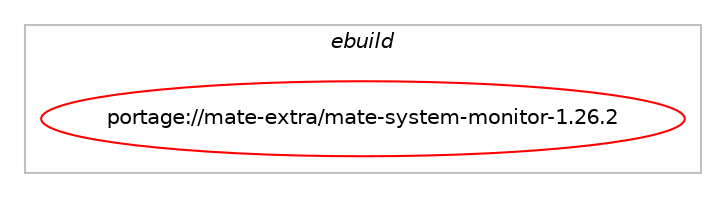 digraph prolog {

# *************
# Graph options
# *************

newrank=true;
concentrate=true;
compound=true;
graph [rankdir=LR,fontname=Helvetica,fontsize=10,ranksep=1.5];#, ranksep=2.5, nodesep=0.2];
edge  [arrowhead=vee];
node  [fontname=Helvetica,fontsize=10];

# **********
# The ebuild
# **********

subgraph cluster_leftcol {
color=gray;
label=<<i>ebuild</i>>;
id [label="portage://mate-extra/mate-system-monitor-1.26.2", color=red, width=4, href="../mate-extra/mate-system-monitor-1.26.2.svg"];
}

# ****************
# The dependencies
# ****************

subgraph cluster_midcol {
color=gray;
label=<<i>dependencies</i>>;
subgraph cluster_compile {
fillcolor="#eeeeee";
style=filled;
label=<<i>compile</i>>;
# *** BEGIN UNKNOWN DEPENDENCY TYPE (TODO) ***
# id -> equal(use_conditional_group(positive,elogind,portage://mate-extra/mate-system-monitor-1.26.2,[package_dependency(portage://mate-extra/mate-system-monitor-1.26.2,install,no,sys-auth,elogind,none,[,,],[],[])]))
# *** END UNKNOWN DEPENDENCY TYPE (TODO) ***

# *** BEGIN UNKNOWN DEPENDENCY TYPE (TODO) ***
# id -> equal(use_conditional_group(positive,systemd,portage://mate-extra/mate-system-monitor-1.26.2,[package_dependency(portage://mate-extra/mate-system-monitor-1.26.2,install,no,sys-apps,systemd,none,[,,],[],[])]))
# *** END UNKNOWN DEPENDENCY TYPE (TODO) ***

# *** BEGIN UNKNOWN DEPENDENCY TYPE (TODO) ***
# id -> equal(package_dependency(portage://mate-extra/mate-system-monitor-1.26.2,install,no,app-text,yelp-tools,none,[,,],[],[]))
# *** END UNKNOWN DEPENDENCY TYPE (TODO) ***

# *** BEGIN UNKNOWN DEPENDENCY TYPE (TODO) ***
# id -> equal(package_dependency(portage://mate-extra/mate-system-monitor-1.26.2,install,no,dev-build,autoconf,greaterequal,[2.63,,,2.63],any_different_slot,[]))
# *** END UNKNOWN DEPENDENCY TYPE (TODO) ***

# *** BEGIN UNKNOWN DEPENDENCY TYPE (TODO) ***
# id -> equal(package_dependency(portage://mate-extra/mate-system-monitor-1.26.2,install,no,dev-cpp,glibmm,greaterequal,[2.26,,,2.26],[slot(2)],[]))
# *** END UNKNOWN DEPENDENCY TYPE (TODO) ***

# *** BEGIN UNKNOWN DEPENDENCY TYPE (TODO) ***
# id -> equal(package_dependency(portage://mate-extra/mate-system-monitor-1.26.2,install,no,dev-cpp,gtkmm,greaterequal,[3.8,,,3.8],[slot(3.0)],[]))
# *** END UNKNOWN DEPENDENCY TYPE (TODO) ***

# *** BEGIN UNKNOWN DEPENDENCY TYPE (TODO) ***
# id -> equal(package_dependency(portage://mate-extra/mate-system-monitor-1.26.2,install,no,dev-libs,glib,greaterequal,[2.56,,,2.56],[slot(2)],[]))
# *** END UNKNOWN DEPENDENCY TYPE (TODO) ***

# *** BEGIN UNKNOWN DEPENDENCY TYPE (TODO) ***
# id -> equal(package_dependency(portage://mate-extra/mate-system-monitor-1.26.2,install,no,dev-libs,libsigc++,none,[,,],[slot(2)],[]))
# *** END UNKNOWN DEPENDENCY TYPE (TODO) ***

# *** BEGIN UNKNOWN DEPENDENCY TYPE (TODO) ***
# id -> equal(package_dependency(portage://mate-extra/mate-system-monitor-1.26.2,install,no,dev-libs,libxml2,greaterequal,[2,,,2],[slot(2)],[]))
# *** END UNKNOWN DEPENDENCY TYPE (TODO) ***

# *** BEGIN UNKNOWN DEPENDENCY TYPE (TODO) ***
# id -> equal(package_dependency(portage://mate-extra/mate-system-monitor-1.26.2,install,no,gnome-base,libgtop,greaterequal,[2.37.2,,,2.37.2],[slot(2),equal],[]))
# *** END UNKNOWN DEPENDENCY TYPE (TODO) ***

# *** BEGIN UNKNOWN DEPENDENCY TYPE (TODO) ***
# id -> equal(package_dependency(portage://mate-extra/mate-system-monitor-1.26.2,install,no,gnome-base,librsvg,greaterequal,[2.35,,,2.35],[slot(2)],[]))
# *** END UNKNOWN DEPENDENCY TYPE (TODO) ***

# *** BEGIN UNKNOWN DEPENDENCY TYPE (TODO) ***
# id -> equal(package_dependency(portage://mate-extra/mate-system-monitor-1.26.2,install,no,sys-devel,gettext,greaterequal,[0.19.8,,,0.19.8],[],[]))
# *** END UNKNOWN DEPENDENCY TYPE (TODO) ***

# *** BEGIN UNKNOWN DEPENDENCY TYPE (TODO) ***
# id -> equal(package_dependency(portage://mate-extra/mate-system-monitor-1.26.2,install,no,virtual,pkgconfig,none,[,,],[],[]))
# *** END UNKNOWN DEPENDENCY TYPE (TODO) ***

# *** BEGIN UNKNOWN DEPENDENCY TYPE (TODO) ***
# id -> equal(package_dependency(portage://mate-extra/mate-system-monitor-1.26.2,install,no,x11-libs,cairo,none,[,,],[],[]))
# *** END UNKNOWN DEPENDENCY TYPE (TODO) ***

# *** BEGIN UNKNOWN DEPENDENCY TYPE (TODO) ***
# id -> equal(package_dependency(portage://mate-extra/mate-system-monitor-1.26.2,install,no,x11-libs,gdk-pixbuf,none,[,,],[slot(2)],[]))
# *** END UNKNOWN DEPENDENCY TYPE (TODO) ***

# *** BEGIN UNKNOWN DEPENDENCY TYPE (TODO) ***
# id -> equal(package_dependency(portage://mate-extra/mate-system-monitor-1.26.2,install,no,x11-libs,gtk+,greaterequal,[3.22,,,3.22],[slot(3)],[]))
# *** END UNKNOWN DEPENDENCY TYPE (TODO) ***

# *** BEGIN UNKNOWN DEPENDENCY TYPE (TODO) ***
# id -> equal(package_dependency(portage://mate-extra/mate-system-monitor-1.26.2,install,no,x11-libs,libwnck,greaterequal,[3.0,,,3.0],[slot(3)],[]))
# *** END UNKNOWN DEPENDENCY TYPE (TODO) ***

}
subgraph cluster_compileandrun {
fillcolor="#eeeeee";
style=filled;
label=<<i>compile and run</i>>;
}
subgraph cluster_run {
fillcolor="#eeeeee";
style=filled;
label=<<i>run</i>>;
# *** BEGIN UNKNOWN DEPENDENCY TYPE (TODO) ***
# id -> equal(use_conditional_group(positive,elogind,portage://mate-extra/mate-system-monitor-1.26.2,[package_dependency(portage://mate-extra/mate-system-monitor-1.26.2,run,no,sys-auth,elogind,none,[,,],[],[])]))
# *** END UNKNOWN DEPENDENCY TYPE (TODO) ***

# *** BEGIN UNKNOWN DEPENDENCY TYPE (TODO) ***
# id -> equal(use_conditional_group(positive,systemd,portage://mate-extra/mate-system-monitor-1.26.2,[package_dependency(portage://mate-extra/mate-system-monitor-1.26.2,run,no,sys-apps,systemd,none,[,,],[],[])]))
# *** END UNKNOWN DEPENDENCY TYPE (TODO) ***

# *** BEGIN UNKNOWN DEPENDENCY TYPE (TODO) ***
# id -> equal(package_dependency(portage://mate-extra/mate-system-monitor-1.26.2,run,no,dev-cpp,glibmm,greaterequal,[2.26,,,2.26],[slot(2)],[]))
# *** END UNKNOWN DEPENDENCY TYPE (TODO) ***

# *** BEGIN UNKNOWN DEPENDENCY TYPE (TODO) ***
# id -> equal(package_dependency(portage://mate-extra/mate-system-monitor-1.26.2,run,no,dev-cpp,gtkmm,greaterequal,[3.8,,,3.8],[slot(3.0)],[]))
# *** END UNKNOWN DEPENDENCY TYPE (TODO) ***

# *** BEGIN UNKNOWN DEPENDENCY TYPE (TODO) ***
# id -> equal(package_dependency(portage://mate-extra/mate-system-monitor-1.26.2,run,no,dev-libs,glib,greaterequal,[2.56,,,2.56],[slot(2)],[]))
# *** END UNKNOWN DEPENDENCY TYPE (TODO) ***

# *** BEGIN UNKNOWN DEPENDENCY TYPE (TODO) ***
# id -> equal(package_dependency(portage://mate-extra/mate-system-monitor-1.26.2,run,no,dev-libs,libsigc++,none,[,,],[slot(2)],[]))
# *** END UNKNOWN DEPENDENCY TYPE (TODO) ***

# *** BEGIN UNKNOWN DEPENDENCY TYPE (TODO) ***
# id -> equal(package_dependency(portage://mate-extra/mate-system-monitor-1.26.2,run,no,dev-libs,libxml2,greaterequal,[2,,,2],[slot(2)],[]))
# *** END UNKNOWN DEPENDENCY TYPE (TODO) ***

# *** BEGIN UNKNOWN DEPENDENCY TYPE (TODO) ***
# id -> equal(package_dependency(portage://mate-extra/mate-system-monitor-1.26.2,run,no,gnome-base,libgtop,greaterequal,[2.37.2,,,2.37.2],[slot(2),equal],[]))
# *** END UNKNOWN DEPENDENCY TYPE (TODO) ***

# *** BEGIN UNKNOWN DEPENDENCY TYPE (TODO) ***
# id -> equal(package_dependency(portage://mate-extra/mate-system-monitor-1.26.2,run,no,gnome-base,librsvg,greaterequal,[2.35,,,2.35],[slot(2)],[]))
# *** END UNKNOWN DEPENDENCY TYPE (TODO) ***

# *** BEGIN UNKNOWN DEPENDENCY TYPE (TODO) ***
# id -> equal(package_dependency(portage://mate-extra/mate-system-monitor-1.26.2,run,no,sys-auth,polkit,greaterequal,[0.97,,,0.97],[slot(0)],[]))
# *** END UNKNOWN DEPENDENCY TYPE (TODO) ***

# *** BEGIN UNKNOWN DEPENDENCY TYPE (TODO) ***
# id -> equal(package_dependency(portage://mate-extra/mate-system-monitor-1.26.2,run,no,virtual,libintl,none,[,,],[],[]))
# *** END UNKNOWN DEPENDENCY TYPE (TODO) ***

# *** BEGIN UNKNOWN DEPENDENCY TYPE (TODO) ***
# id -> equal(package_dependency(portage://mate-extra/mate-system-monitor-1.26.2,run,no,x11-libs,cairo,none,[,,],[],[]))
# *** END UNKNOWN DEPENDENCY TYPE (TODO) ***

# *** BEGIN UNKNOWN DEPENDENCY TYPE (TODO) ***
# id -> equal(package_dependency(portage://mate-extra/mate-system-monitor-1.26.2,run,no,x11-libs,gdk-pixbuf,none,[,,],[slot(2)],[]))
# *** END UNKNOWN DEPENDENCY TYPE (TODO) ***

# *** BEGIN UNKNOWN DEPENDENCY TYPE (TODO) ***
# id -> equal(package_dependency(portage://mate-extra/mate-system-monitor-1.26.2,run,no,x11-libs,gtk+,greaterequal,[3.22,,,3.22],[slot(3)],[]))
# *** END UNKNOWN DEPENDENCY TYPE (TODO) ***

# *** BEGIN UNKNOWN DEPENDENCY TYPE (TODO) ***
# id -> equal(package_dependency(portage://mate-extra/mate-system-monitor-1.26.2,run,no,x11-libs,libwnck,greaterequal,[3.0,,,3.0],[slot(3)],[]))
# *** END UNKNOWN DEPENDENCY TYPE (TODO) ***

}
}

# **************
# The candidates
# **************

subgraph cluster_choices {
rank=same;
color=gray;
label=<<i>candidates</i>>;

}

}
